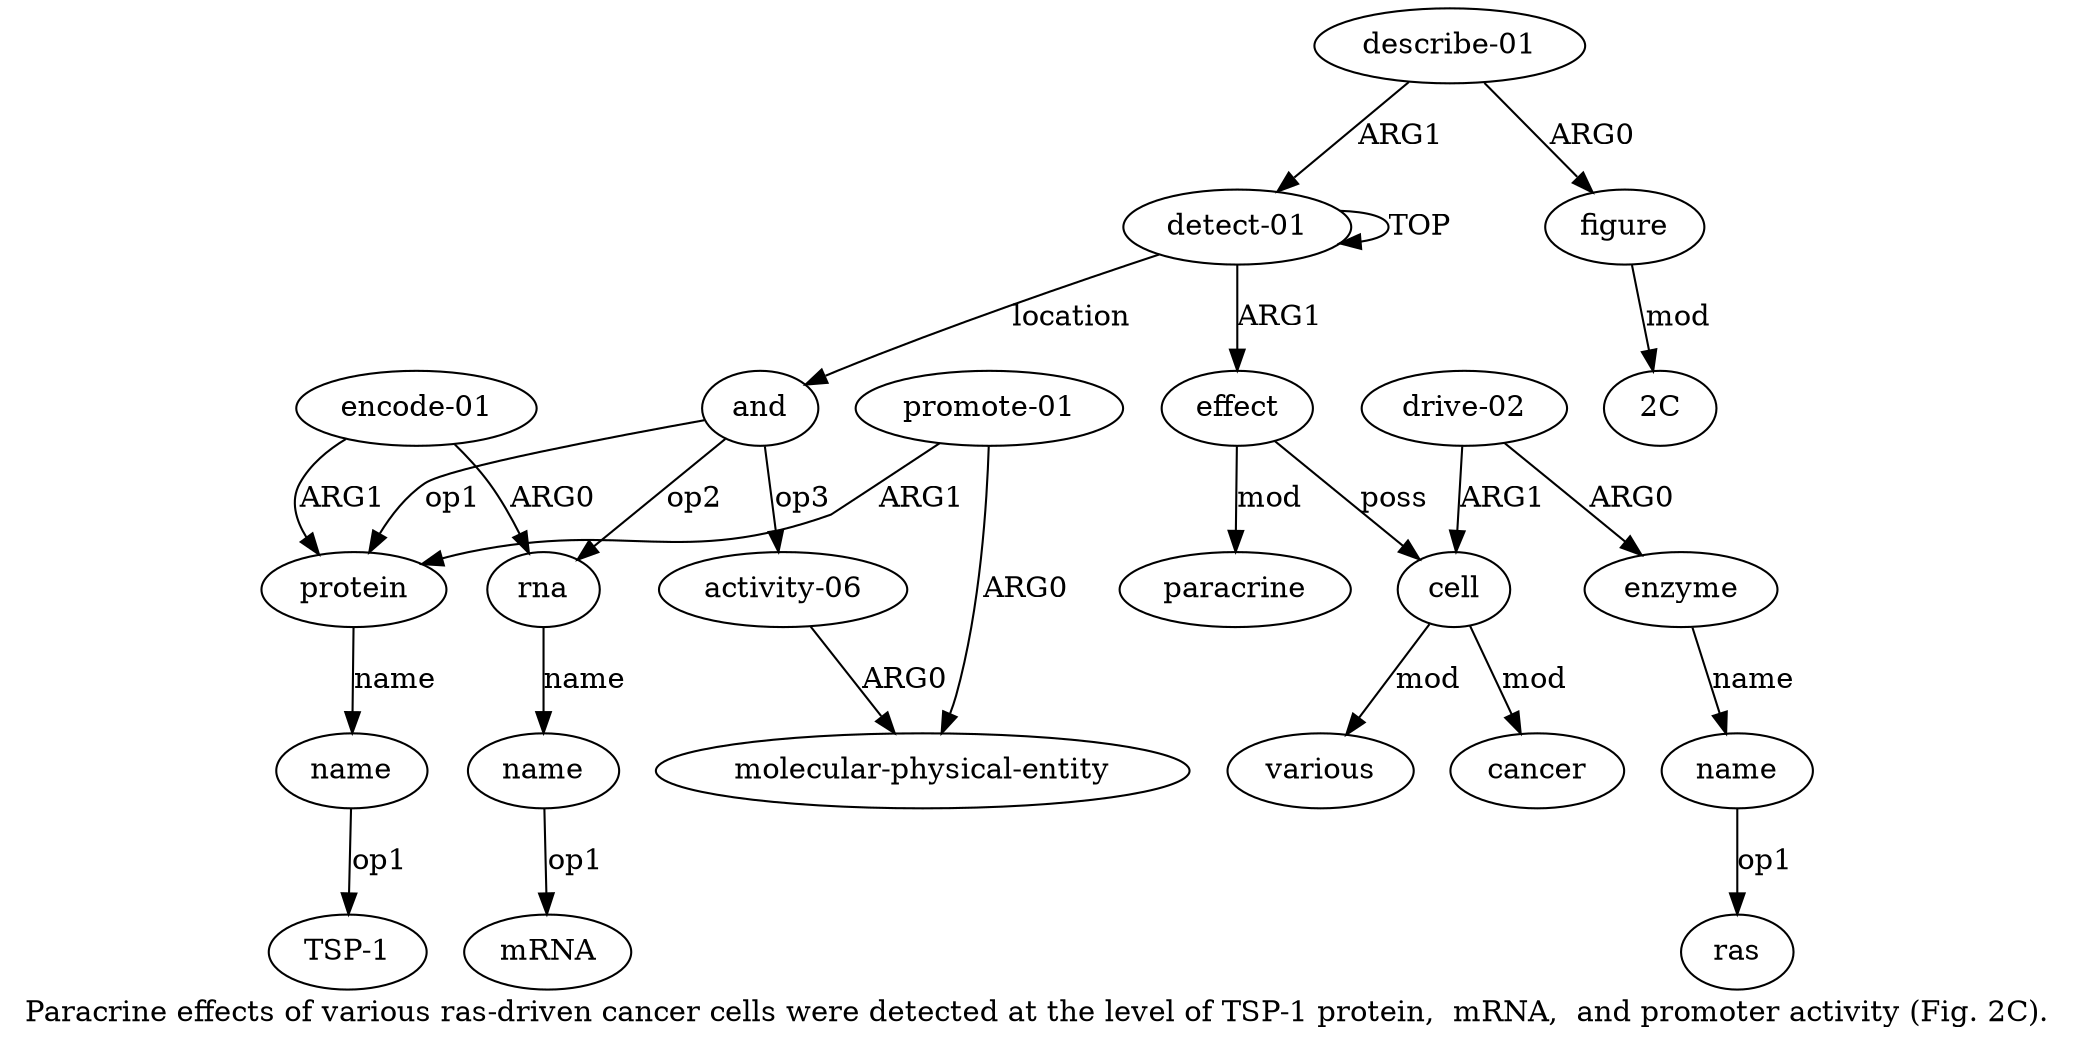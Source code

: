 digraph  {
	graph [label="Paracrine effects of various ras-driven cancer cells were detected at the level of TSP-1 protein,  mRNA,  and promoter activity (\
Fig. 2C)."];
	node [label="\N"];
	"a11 TSP-1"	 [color=black,
		gold_ind=-1,
		gold_label="TSP-1",
		label="TSP-1",
		test_ind=-1,
		test_label="TSP-1"];
	"a13 mRNA"	 [color=black,
		gold_ind=-1,
		gold_label=mRNA,
		label=mRNA,
		test_ind=-1,
		test_label=mRNA];
	a15	 [color=black,
		gold_ind=15,
		gold_label="activity-06",
		label="activity-06",
		test_ind=15,
		test_label="activity-06"];
	a16	 [color=black,
		gold_ind=16,
		gold_label="molecular-physical-entity",
		label="molecular-physical-entity",
		test_ind=16,
		test_label="molecular-physical-entity"];
	a15 -> a16 [key=0,
	color=black,
	gold_label=ARG0,
	label=ARG0,
	test_label=ARG0];
a14 [color=black,
	gold_ind=14,
	gold_label="encode-01",
	label="encode-01",
	test_ind=14,
	test_label="encode-01"];
a10 [color=black,
	gold_ind=10,
	gold_label=protein,
	label=protein,
	test_ind=10,
	test_label=protein];
a14 -> a10 [key=0,
color=black,
gold_label=ARG1,
label=ARG1,
test_label=ARG1];
a12 [color=black,
gold_ind=12,
gold_label=rna,
label=rna,
test_ind=12,
test_label=rna];
a14 -> a12 [key=0,
color=black,
gold_label=ARG0,
label=ARG0,
test_label=ARG0];
a17 [color=black,
gold_ind=17,
gold_label="promote-01",
label="promote-01",
test_ind=17,
test_label="promote-01"];
a17 -> a16 [key=0,
color=black,
gold_label=ARG0,
label=ARG0,
test_label=ARG0];
a17 -> a10 [key=0,
color=black,
gold_label=ARG1,
label=ARG1,
test_label=ARG1];
a11 [color=black,
gold_ind=11,
gold_label=name,
label=name,
test_ind=11,
test_label=name];
a11 -> "a11 TSP-1" [key=0,
color=black,
gold_label=op1,
label=op1,
test_label=op1];
a10 -> a11 [key=0,
color=black,
gold_label=name,
label=name,
test_label=name];
a13 [color=black,
gold_ind=13,
gold_label=name,
label=name,
test_ind=13,
test_label=name];
a13 -> "a13 mRNA" [key=0,
color=black,
gold_label=op1,
label=op1,
test_label=op1];
a12 -> a13 [key=0,
color=black,
gold_label=name,
label=name,
test_label=name];
a19 [color=black,
gold_ind=19,
gold_label=figure,
label=figure,
test_ind=19,
test_label=figure];
"a19 2C" [color=black,
gold_ind=-1,
gold_label="2C",
label="2C",
test_ind=-1,
test_label="2C"];
a19 -> "a19 2C" [key=0,
color=black,
gold_label=mod,
label=mod,
test_label=mod];
a18 [color=black,
gold_ind=18,
gold_label="describe-01",
label="describe-01",
test_ind=18,
test_label="describe-01"];
a18 -> a19 [key=0,
color=black,
gold_label=ARG0,
label=ARG0,
test_label=ARG0];
a0 [color=black,
gold_ind=0,
gold_label="detect-01",
label="detect-01",
test_ind=0,
test_label="detect-01"];
a18 -> a0 [key=0,
color=black,
gold_label=ARG1,
label=ARG1,
test_label=ARG1];
a1 [color=black,
gold_ind=1,
gold_label=effect,
label=effect,
test_ind=1,
test_label=effect];
a3 [color=black,
gold_ind=3,
gold_label=cell,
label=cell,
test_ind=3,
test_label=cell];
a1 -> a3 [key=0,
color=black,
gold_label=poss,
label=poss,
test_label=poss];
a2 [color=black,
gold_ind=2,
gold_label=paracrine,
label=paracrine,
test_ind=2,
test_label=paracrine];
a1 -> a2 [key=0,
color=black,
gold_label=mod,
label=mod,
test_label=mod];
a0 -> a1 [key=0,
color=black,
gold_label=ARG1,
label=ARG1,
test_label=ARG1];
a0 -> a0 [key=0,
color=black,
gold_label=TOP,
label=TOP,
test_label=TOP];
a9 [color=black,
gold_ind=9,
gold_label=and,
label=and,
test_ind=9,
test_label=and];
a0 -> a9 [key=0,
color=black,
gold_label=location,
label=location,
test_label=location];
a5 [color=black,
gold_ind=5,
gold_label=cancer,
label=cancer,
test_ind=5,
test_label=cancer];
a3 -> a5 [key=0,
color=black,
gold_label=mod,
label=mod,
test_label=mod];
a4 [color=black,
gold_ind=4,
gold_label=various,
label=various,
test_ind=4,
test_label=various];
a3 -> a4 [key=0,
color=black,
gold_label=mod,
label=mod,
test_label=mod];
a7 [color=black,
gold_ind=7,
gold_label=enzyme,
label=enzyme,
test_ind=7,
test_label=enzyme];
a8 [color=black,
gold_ind=8,
gold_label=name,
label=name,
test_ind=8,
test_label=name];
a7 -> a8 [key=0,
color=black,
gold_label=name,
label=name,
test_label=name];
a6 [color=black,
gold_ind=6,
gold_label="drive-02",
label="drive-02",
test_ind=6,
test_label="drive-02"];
a6 -> a3 [key=0,
color=black,
gold_label=ARG1,
label=ARG1,
test_label=ARG1];
a6 -> a7 [key=0,
color=black,
gold_label=ARG0,
label=ARG0,
test_label=ARG0];
a9 -> a15 [key=0,
color=black,
gold_label=op3,
label=op3,
test_label=op3];
a9 -> a10 [key=0,
color=black,
gold_label=op1,
label=op1,
test_label=op1];
a9 -> a12 [key=0,
color=black,
gold_label=op2,
label=op2,
test_label=op2];
"a8 ras" [color=black,
gold_ind=-1,
gold_label=ras,
label=ras,
test_ind=-1,
test_label=ras];
a8 -> "a8 ras" [key=0,
color=black,
gold_label=op1,
label=op1,
test_label=op1];
}
